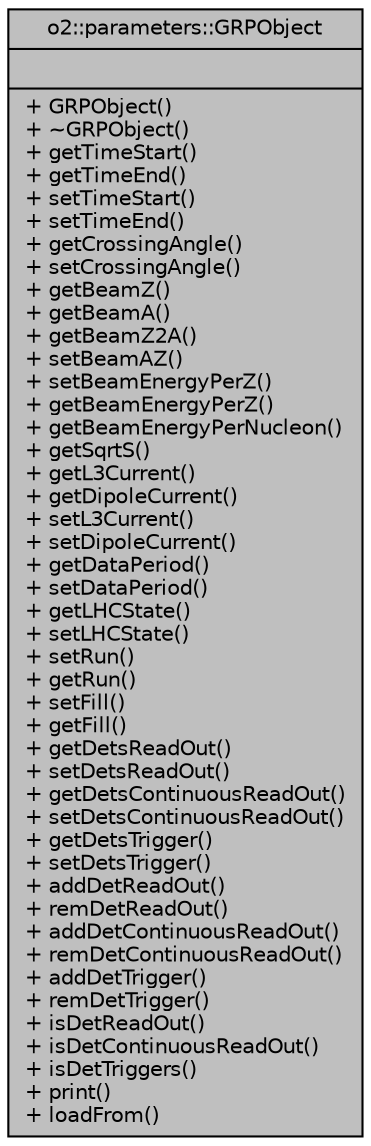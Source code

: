 digraph "o2::parameters::GRPObject"
{
 // INTERACTIVE_SVG=YES
  bgcolor="transparent";
  edge [fontname="Helvetica",fontsize="10",labelfontname="Helvetica",labelfontsize="10"];
  node [fontname="Helvetica",fontsize="10",shape=record];
  Node1 [label="{o2::parameters::GRPObject\n||+ GRPObject()\l+ ~GRPObject()\l+ getTimeStart()\l+ getTimeEnd()\l+ setTimeStart()\l+ setTimeEnd()\l+ getCrossingAngle()\l+ setCrossingAngle()\l+ getBeamZ()\l+ getBeamA()\l+ getBeamZ2A()\l+ setBeamAZ()\l+ setBeamEnergyPerZ()\l+ getBeamEnergyPerZ()\l+ getBeamEnergyPerNucleon()\l+ getSqrtS()\l+ getL3Current()\l+ getDipoleCurrent()\l+ setL3Current()\l+ setDipoleCurrent()\l+ getDataPeriod()\l+ setDataPeriod()\l+ getLHCState()\l+ setLHCState()\l+ setRun()\l+ getRun()\l+ setFill()\l+ getFill()\l+ getDetsReadOut()\l+ setDetsReadOut()\l+ getDetsContinuousReadOut()\l+ setDetsContinuousReadOut()\l+ getDetsTrigger()\l+ setDetsTrigger()\l+ addDetReadOut()\l+ remDetReadOut()\l+ addDetContinuousReadOut()\l+ remDetContinuousReadOut()\l+ addDetTrigger()\l+ remDetTrigger()\l+ isDetReadOut()\l+ isDetContinuousReadOut()\l+ isDetTriggers()\l+ print()\l+ loadFrom()\l}",height=0.2,width=0.4,color="black", fillcolor="grey75", style="filled" fontcolor="black"];
}
